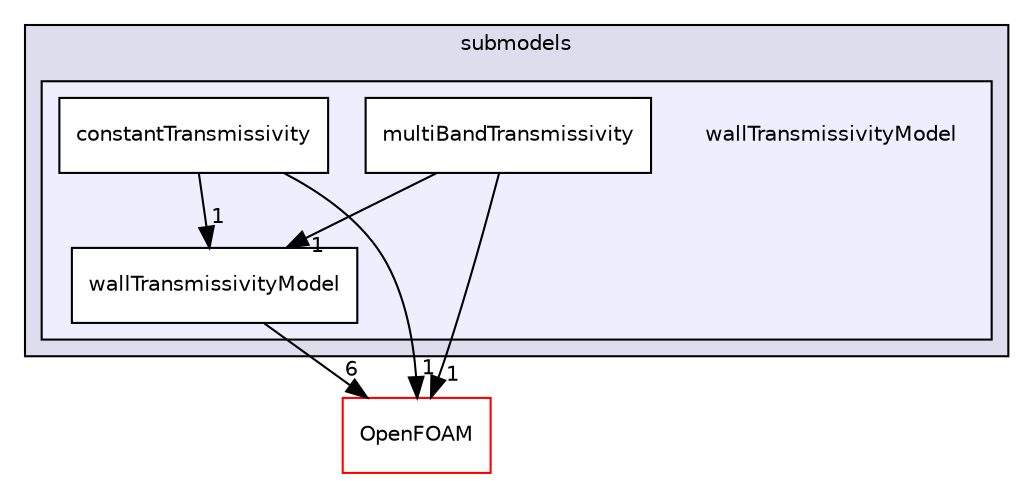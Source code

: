 digraph "src/thermophysicalModels/radiation/submodels/wallTransmissivityModel" {
  bgcolor=transparent;
  compound=true
  node [ fontsize="10", fontname="Helvetica"];
  edge [ labelfontsize="10", labelfontname="Helvetica"];
  subgraph clusterdir_e8719ccd60760366888bb431a21ef811 {
    graph [ bgcolor="#ddddee", pencolor="black", label="submodels" fontname="Helvetica", fontsize="10", URL="dir_e8719ccd60760366888bb431a21ef811.html"]
  subgraph clusterdir_43db98e59e79a0aa973423e13a555c3c {
    graph [ bgcolor="#eeeeff", pencolor="black", label="" URL="dir_43db98e59e79a0aa973423e13a555c3c.html"];
    dir_43db98e59e79a0aa973423e13a555c3c [shape=plaintext label="wallTransmissivityModel"];
    dir_79c1aa8c2714efc3d87206c77eb947c1 [shape=box label="constantTransmissivity" color="black" fillcolor="white" style="filled" URL="dir_79c1aa8c2714efc3d87206c77eb947c1.html"];
    dir_6ef6cb61c9783bc30cd877fa11c1b1ab [shape=box label="multiBandTransmissivity" color="black" fillcolor="white" style="filled" URL="dir_6ef6cb61c9783bc30cd877fa11c1b1ab.html"];
    dir_912ba7242bfa64d3623f4d549533962c [shape=box label="wallTransmissivityModel" color="black" fillcolor="white" style="filled" URL="dir_912ba7242bfa64d3623f4d549533962c.html"];
  }
  }
  dir_c5473ff19b20e6ec4dfe5c310b3778a8 [shape=box label="OpenFOAM" color="red" URL="dir_c5473ff19b20e6ec4dfe5c310b3778a8.html"];
  dir_6ef6cb61c9783bc30cd877fa11c1b1ab->dir_c5473ff19b20e6ec4dfe5c310b3778a8 [headlabel="1", labeldistance=1.5 headhref="dir_003777_002151.html"];
  dir_6ef6cb61c9783bc30cd877fa11c1b1ab->dir_912ba7242bfa64d3623f4d549533962c [headlabel="1", labeldistance=1.5 headhref="dir_003777_003778.html"];
  dir_79c1aa8c2714efc3d87206c77eb947c1->dir_c5473ff19b20e6ec4dfe5c310b3778a8 [headlabel="1", labeldistance=1.5 headhref="dir_003776_002151.html"];
  dir_79c1aa8c2714efc3d87206c77eb947c1->dir_912ba7242bfa64d3623f4d549533962c [headlabel="1", labeldistance=1.5 headhref="dir_003776_003778.html"];
  dir_912ba7242bfa64d3623f4d549533962c->dir_c5473ff19b20e6ec4dfe5c310b3778a8 [headlabel="6", labeldistance=1.5 headhref="dir_003778_002151.html"];
}
